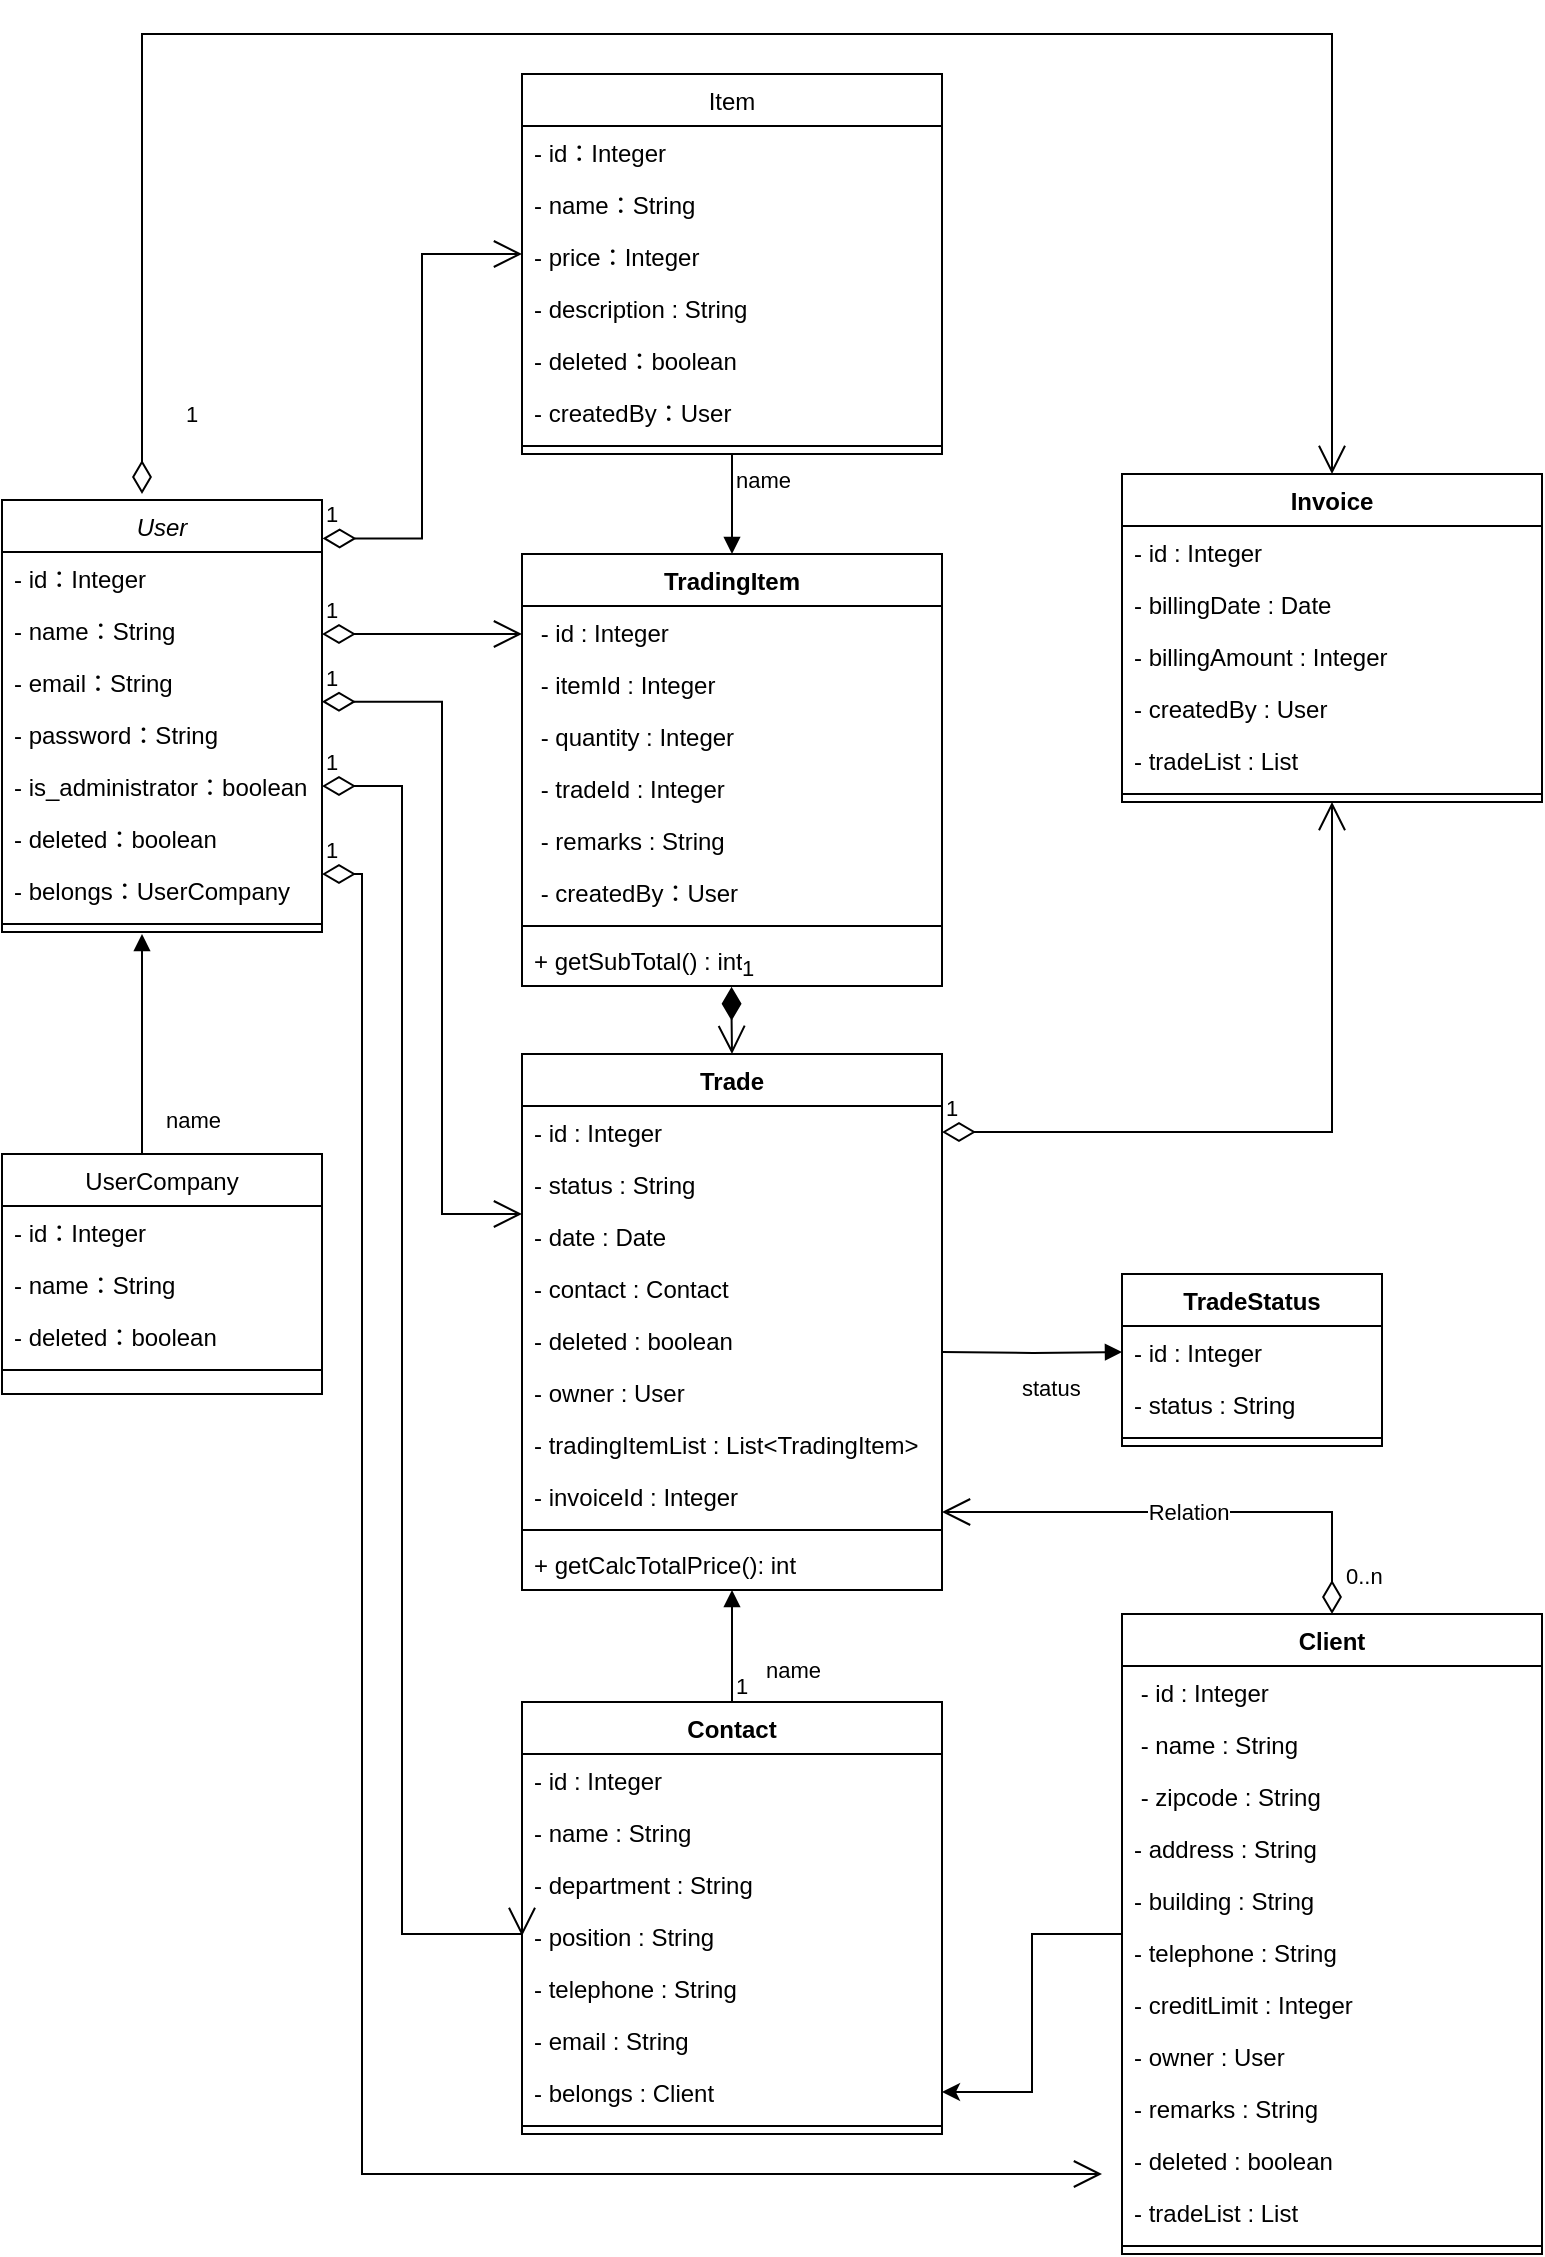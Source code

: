 <mxfile version="15.7.3" type="device"><diagram id="C5RBs43oDa-KdzZeNtuy" name="Page-1"><mxGraphModel dx="449" dy="634" grid="1" gridSize="10" guides="1" tooltips="1" connect="1" arrows="1" fold="1" page="1" pageScale="1" pageWidth="827" pageHeight="1169" math="0" shadow="0"><root><mxCell id="WIyWlLk6GJQsqaUBKTNV-0"/><mxCell id="WIyWlLk6GJQsqaUBKTNV-1" parent="WIyWlLk6GJQsqaUBKTNV-0"/><mxCell id="zkfFHV4jXpPFQw0GAbJ--0" value="User" style="swimlane;fontStyle=2;align=center;verticalAlign=top;childLayout=stackLayout;horizontal=1;startSize=26;horizontalStack=0;resizeParent=1;resizeLast=0;collapsible=1;marginBottom=0;rounded=0;shadow=0;strokeWidth=1;" parent="WIyWlLk6GJQsqaUBKTNV-1" vertex="1"><mxGeometry x="20" y="253" width="160" height="216" as="geometry"><mxRectangle x="230" y="140" width="160" height="26" as="alternateBounds"/></mxGeometry></mxCell><mxCell id="GWP3bNOV9oCHGeP3_DVP-15" value="- id：Integer" style="text;align=left;verticalAlign=top;spacingLeft=4;spacingRight=4;overflow=hidden;rotatable=0;points=[[0,0.5],[1,0.5]];portConstraint=eastwest;" parent="zkfFHV4jXpPFQw0GAbJ--0" vertex="1"><mxGeometry y="26" width="160" height="26" as="geometry"/></mxCell><mxCell id="zkfFHV4jXpPFQw0GAbJ--1" value="- name：String" style="text;align=left;verticalAlign=top;spacingLeft=4;spacingRight=4;overflow=hidden;rotatable=0;points=[[0,0.5],[1,0.5]];portConstraint=eastwest;" parent="zkfFHV4jXpPFQw0GAbJ--0" vertex="1"><mxGeometry y="52" width="160" height="26" as="geometry"/></mxCell><mxCell id="zkfFHV4jXpPFQw0GAbJ--2" value="- email：String" style="text;align=left;verticalAlign=top;spacingLeft=4;spacingRight=4;overflow=hidden;rotatable=0;points=[[0,0.5],[1,0.5]];portConstraint=eastwest;rounded=0;shadow=0;html=0;" parent="zkfFHV4jXpPFQw0GAbJ--0" vertex="1"><mxGeometry y="78" width="160" height="26" as="geometry"/></mxCell><mxCell id="zkfFHV4jXpPFQw0GAbJ--3" value="- password：String" style="text;align=left;verticalAlign=top;spacingLeft=4;spacingRight=4;overflow=hidden;rotatable=0;points=[[0,0.5],[1,0.5]];portConstraint=eastwest;rounded=0;shadow=0;html=0;" parent="zkfFHV4jXpPFQw0GAbJ--0" vertex="1"><mxGeometry y="104" width="160" height="26" as="geometry"/></mxCell><mxCell id="GWP3bNOV9oCHGeP3_DVP-6" value="- is_administrator：boolean" style="text;align=left;verticalAlign=top;spacingLeft=4;spacingRight=4;overflow=hidden;rotatable=0;points=[[0,0.5],[1,0.5]];portConstraint=eastwest;rounded=0;shadow=0;html=0;" parent="zkfFHV4jXpPFQw0GAbJ--0" vertex="1"><mxGeometry y="130" width="160" height="26" as="geometry"/></mxCell><mxCell id="GWP3bNOV9oCHGeP3_DVP-8" value="- deleted：boolean" style="text;align=left;verticalAlign=top;spacingLeft=4;spacingRight=4;overflow=hidden;rotatable=0;points=[[0,0.5],[1,0.5]];portConstraint=eastwest;rounded=0;shadow=0;html=0;" parent="zkfFHV4jXpPFQw0GAbJ--0" vertex="1"><mxGeometry y="156" width="160" height="26" as="geometry"/></mxCell><mxCell id="GWP3bNOV9oCHGeP3_DVP-9" value="- belongs：UserCompany" style="text;align=left;verticalAlign=top;spacingLeft=4;spacingRight=4;overflow=hidden;rotatable=0;points=[[0,0.5],[1,0.5]];portConstraint=eastwest;rounded=0;shadow=0;html=0;" parent="zkfFHV4jXpPFQw0GAbJ--0" vertex="1"><mxGeometry y="182" width="160" height="26" as="geometry"/></mxCell><mxCell id="zkfFHV4jXpPFQw0GAbJ--4" value="" style="line;html=1;strokeWidth=1;align=left;verticalAlign=middle;spacingTop=-1;spacingLeft=3;spacingRight=3;rotatable=0;labelPosition=right;points=[];portConstraint=eastwest;" parent="zkfFHV4jXpPFQw0GAbJ--0" vertex="1"><mxGeometry y="208" width="160" height="8" as="geometry"/></mxCell><mxCell id="zkfFHV4jXpPFQw0GAbJ--6" value="UserCompany" style="swimlane;fontStyle=0;align=center;verticalAlign=top;childLayout=stackLayout;horizontal=1;startSize=26;horizontalStack=0;resizeParent=1;resizeLast=0;collapsible=1;marginBottom=0;rounded=0;shadow=0;strokeWidth=1;" parent="WIyWlLk6GJQsqaUBKTNV-1" vertex="1"><mxGeometry x="20" y="580" width="160" height="120" as="geometry"><mxRectangle x="130" y="380" width="160" height="26" as="alternateBounds"/></mxGeometry></mxCell><mxCell id="zkfFHV4jXpPFQw0GAbJ--7" value="- id：Integer" style="text;align=left;verticalAlign=top;spacingLeft=4;spacingRight=4;overflow=hidden;rotatable=0;points=[[0,0.5],[1,0.5]];portConstraint=eastwest;" parent="zkfFHV4jXpPFQw0GAbJ--6" vertex="1"><mxGeometry y="26" width="160" height="26" as="geometry"/></mxCell><mxCell id="GWP3bNOV9oCHGeP3_DVP-12" value="- name：String" style="text;align=left;verticalAlign=top;spacingLeft=4;spacingRight=4;overflow=hidden;rotatable=0;points=[[0,0.5],[1,0.5]];portConstraint=eastwest;" parent="zkfFHV4jXpPFQw0GAbJ--6" vertex="1"><mxGeometry y="52" width="160" height="26" as="geometry"/></mxCell><mxCell id="zkfFHV4jXpPFQw0GAbJ--8" value="- deleted：boolean" style="text;align=left;verticalAlign=top;spacingLeft=4;spacingRight=4;overflow=hidden;rotatable=0;points=[[0,0.5],[1,0.5]];portConstraint=eastwest;rounded=0;shadow=0;html=0;" parent="zkfFHV4jXpPFQw0GAbJ--6" vertex="1"><mxGeometry y="78" width="160" height="26" as="geometry"/></mxCell><mxCell id="zkfFHV4jXpPFQw0GAbJ--9" value="" style="line;html=1;strokeWidth=1;align=left;verticalAlign=middle;spacingTop=-1;spacingLeft=3;spacingRight=3;rotatable=0;labelPosition=right;points=[];portConstraint=eastwest;" parent="zkfFHV4jXpPFQw0GAbJ--6" vertex="1"><mxGeometry y="104" width="160" height="8" as="geometry"/></mxCell><mxCell id="zkfFHV4jXpPFQw0GAbJ--17" value="Item" style="swimlane;fontStyle=0;align=center;verticalAlign=top;childLayout=stackLayout;horizontal=1;startSize=26;horizontalStack=0;resizeParent=1;resizeLast=0;collapsible=1;marginBottom=0;rounded=0;shadow=0;strokeWidth=1;" parent="WIyWlLk6GJQsqaUBKTNV-1" vertex="1"><mxGeometry x="280" y="40" width="210" height="190" as="geometry"><mxRectangle x="550" y="140" width="160" height="26" as="alternateBounds"/></mxGeometry></mxCell><mxCell id="zkfFHV4jXpPFQw0GAbJ--19" value="- id：Integer" style="text;align=left;verticalAlign=top;spacingLeft=4;spacingRight=4;overflow=hidden;rotatable=0;points=[[0,0.5],[1,0.5]];portConstraint=eastwest;rounded=0;shadow=0;html=0;" parent="zkfFHV4jXpPFQw0GAbJ--17" vertex="1"><mxGeometry y="26" width="210" height="26" as="geometry"/></mxCell><mxCell id="zkfFHV4jXpPFQw0GAbJ--18" value="- name：String" style="text;align=left;verticalAlign=top;spacingLeft=4;spacingRight=4;overflow=hidden;rotatable=0;points=[[0,0.5],[1,0.5]];portConstraint=eastwest;" parent="zkfFHV4jXpPFQw0GAbJ--17" vertex="1"><mxGeometry y="52" width="210" height="26" as="geometry"/></mxCell><mxCell id="zkfFHV4jXpPFQw0GAbJ--20" value="- price：Integer" style="text;align=left;verticalAlign=top;spacingLeft=4;spacingRight=4;overflow=hidden;rotatable=0;points=[[0,0.5],[1,0.5]];portConstraint=eastwest;rounded=0;shadow=0;html=0;" parent="zkfFHV4jXpPFQw0GAbJ--17" vertex="1"><mxGeometry y="78" width="210" height="26" as="geometry"/></mxCell><mxCell id="zkfFHV4jXpPFQw0GAbJ--21" value="- description : String" style="text;align=left;verticalAlign=top;spacingLeft=4;spacingRight=4;overflow=hidden;rotatable=0;points=[[0,0.5],[1,0.5]];portConstraint=eastwest;rounded=0;shadow=0;html=0;" parent="zkfFHV4jXpPFQw0GAbJ--17" vertex="1"><mxGeometry y="104" width="210" height="26" as="geometry"/></mxCell><mxCell id="GWP3bNOV9oCHGeP3_DVP-60" value="- deleted：boolean" style="text;align=left;verticalAlign=top;spacingLeft=4;spacingRight=4;overflow=hidden;rotatable=0;points=[[0,0.5],[1,0.5]];portConstraint=eastwest;rounded=0;shadow=0;html=0;" parent="zkfFHV4jXpPFQw0GAbJ--17" vertex="1"><mxGeometry y="130" width="210" height="26" as="geometry"/></mxCell><mxCell id="zkfFHV4jXpPFQw0GAbJ--22" value="- createdBy：User" style="text;align=left;verticalAlign=top;spacingLeft=4;spacingRight=4;overflow=hidden;rotatable=0;points=[[0,0.5],[1,0.5]];portConstraint=eastwest;rounded=0;shadow=0;html=0;" parent="zkfFHV4jXpPFQw0GAbJ--17" vertex="1"><mxGeometry y="156" width="210" height="26" as="geometry"/></mxCell><mxCell id="zkfFHV4jXpPFQw0GAbJ--23" value="" style="line;html=1;strokeWidth=1;align=left;verticalAlign=middle;spacingTop=-1;spacingLeft=3;spacingRight=3;rotatable=0;labelPosition=right;points=[];portConstraint=eastwest;" parent="zkfFHV4jXpPFQw0GAbJ--17" vertex="1"><mxGeometry y="182" width="210" height="8" as="geometry"/></mxCell><mxCell id="GWP3bNOV9oCHGeP3_DVP-16" value="Trade" style="swimlane;fontStyle=1;align=center;verticalAlign=top;childLayout=stackLayout;horizontal=1;startSize=26;horizontalStack=0;resizeParent=1;resizeParentMax=0;resizeLast=0;collapsible=1;marginBottom=0;" parent="WIyWlLk6GJQsqaUBKTNV-1" vertex="1"><mxGeometry x="280" y="530" width="210" height="268" as="geometry"/></mxCell><mxCell id="GWP3bNOV9oCHGeP3_DVP-17" value="- id : Integer" style="text;strokeColor=none;fillColor=none;align=left;verticalAlign=top;spacingLeft=4;spacingRight=4;overflow=hidden;rotatable=0;points=[[0,0.5],[1,0.5]];portConstraint=eastwest;" parent="GWP3bNOV9oCHGeP3_DVP-16" vertex="1"><mxGeometry y="26" width="210" height="26" as="geometry"/></mxCell><mxCell id="GWP3bNOV9oCHGeP3_DVP-20" value="- status : String" style="text;strokeColor=none;fillColor=none;align=left;verticalAlign=top;spacingLeft=4;spacingRight=4;overflow=hidden;rotatable=0;points=[[0,0.5],[1,0.5]];portConstraint=eastwest;" parent="GWP3bNOV9oCHGeP3_DVP-16" vertex="1"><mxGeometry y="52" width="210" height="26" as="geometry"/></mxCell><mxCell id="GWP3bNOV9oCHGeP3_DVP-30" value="- date : Date" style="text;strokeColor=none;fillColor=none;align=left;verticalAlign=top;spacingLeft=4;spacingRight=4;overflow=hidden;rotatable=0;points=[[0,0.5],[1,0.5]];portConstraint=eastwest;" parent="GWP3bNOV9oCHGeP3_DVP-16" vertex="1"><mxGeometry y="78" width="210" height="26" as="geometry"/></mxCell><mxCell id="GWP3bNOV9oCHGeP3_DVP-21" value="- contact : Contact" style="text;strokeColor=none;fillColor=none;align=left;verticalAlign=top;spacingLeft=4;spacingRight=4;overflow=hidden;rotatable=0;points=[[0,0.5],[1,0.5]];portConstraint=eastwest;" parent="GWP3bNOV9oCHGeP3_DVP-16" vertex="1"><mxGeometry y="104" width="210" height="26" as="geometry"/></mxCell><mxCell id="GWP3bNOV9oCHGeP3_DVP-22" value="- deleted : boolean " style="text;strokeColor=none;fillColor=none;align=left;verticalAlign=top;spacingLeft=4;spacingRight=4;overflow=hidden;rotatable=0;points=[[0,0.5],[1,0.5]];portConstraint=eastwest;" parent="GWP3bNOV9oCHGeP3_DVP-16" vertex="1"><mxGeometry y="130" width="210" height="26" as="geometry"/></mxCell><mxCell id="GWP3bNOV9oCHGeP3_DVP-23" value="- owner : User" style="text;strokeColor=none;fillColor=none;align=left;verticalAlign=top;spacingLeft=4;spacingRight=4;overflow=hidden;rotatable=0;points=[[0,0.5],[1,0.5]];portConstraint=eastwest;" parent="GWP3bNOV9oCHGeP3_DVP-16" vertex="1"><mxGeometry y="156" width="210" height="26" as="geometry"/></mxCell><mxCell id="MZow-2ZQkyLtOKLQgmTT-15" value="- tradingItemList : List&lt;TradingItem&gt;" style="text;strokeColor=none;fillColor=none;align=left;verticalAlign=top;spacingLeft=4;spacingRight=4;overflow=hidden;rotatable=0;points=[[0,0.5],[1,0.5]];portConstraint=eastwest;" parent="GWP3bNOV9oCHGeP3_DVP-16" vertex="1"><mxGeometry y="182" width="210" height="26" as="geometry"/></mxCell><mxCell id="GWP3bNOV9oCHGeP3_DVP-24" value="- invoiceId : Integer" style="text;strokeColor=none;fillColor=none;align=left;verticalAlign=top;spacingLeft=4;spacingRight=4;overflow=hidden;rotatable=0;points=[[0,0.5],[1,0.5]];portConstraint=eastwest;" parent="GWP3bNOV9oCHGeP3_DVP-16" vertex="1"><mxGeometry y="208" width="210" height="26" as="geometry"/></mxCell><mxCell id="GWP3bNOV9oCHGeP3_DVP-18" value="" style="line;strokeWidth=1;fillColor=none;align=left;verticalAlign=middle;spacingTop=-1;spacingLeft=3;spacingRight=3;rotatable=0;labelPosition=right;points=[];portConstraint=eastwest;" parent="GWP3bNOV9oCHGeP3_DVP-16" vertex="1"><mxGeometry y="234" width="210" height="8" as="geometry"/></mxCell><mxCell id="GWP3bNOV9oCHGeP3_DVP-19" value="+ getCalcTotalPrice(): int" style="text;strokeColor=none;fillColor=none;align=left;verticalAlign=top;spacingLeft=4;spacingRight=4;overflow=hidden;rotatable=0;points=[[0,0.5],[1,0.5]];portConstraint=eastwest;" parent="GWP3bNOV9oCHGeP3_DVP-16" vertex="1"><mxGeometry y="242" width="210" height="26" as="geometry"/></mxCell><mxCell id="GWP3bNOV9oCHGeP3_DVP-25" value="TradeStatus" style="swimlane;fontStyle=1;align=center;verticalAlign=top;childLayout=stackLayout;horizontal=1;startSize=26;horizontalStack=0;resizeParent=1;resizeParentMax=0;resizeLast=0;collapsible=1;marginBottom=0;" parent="WIyWlLk6GJQsqaUBKTNV-1" vertex="1"><mxGeometry x="580" y="640" width="130" height="86" as="geometry"/></mxCell><mxCell id="GWP3bNOV9oCHGeP3_DVP-26" value="- id : Integer" style="text;strokeColor=none;fillColor=none;align=left;verticalAlign=top;spacingLeft=4;spacingRight=4;overflow=hidden;rotatable=0;points=[[0,0.5],[1,0.5]];portConstraint=eastwest;" parent="GWP3bNOV9oCHGeP3_DVP-25" vertex="1"><mxGeometry y="26" width="130" height="26" as="geometry"/></mxCell><mxCell id="GWP3bNOV9oCHGeP3_DVP-29" value="- status : String" style="text;strokeColor=none;fillColor=none;align=left;verticalAlign=top;spacingLeft=4;spacingRight=4;overflow=hidden;rotatable=0;points=[[0,0.5],[1,0.5]];portConstraint=eastwest;" parent="GWP3bNOV9oCHGeP3_DVP-25" vertex="1"><mxGeometry y="52" width="130" height="26" as="geometry"/></mxCell><mxCell id="GWP3bNOV9oCHGeP3_DVP-27" value="" style="line;strokeWidth=1;fillColor=none;align=left;verticalAlign=middle;spacingTop=-1;spacingLeft=3;spacingRight=3;rotatable=0;labelPosition=right;points=[];portConstraint=eastwest;" parent="GWP3bNOV9oCHGeP3_DVP-25" vertex="1"><mxGeometry y="78" width="130" height="8" as="geometry"/></mxCell><mxCell id="GWP3bNOV9oCHGeP3_DVP-33" value="TradingItem" style="swimlane;fontStyle=1;align=center;verticalAlign=top;childLayout=stackLayout;horizontal=1;startSize=26;horizontalStack=0;resizeParent=1;resizeParentMax=0;resizeLast=0;collapsible=1;marginBottom=0;" parent="WIyWlLk6GJQsqaUBKTNV-1" vertex="1"><mxGeometry x="280" y="280" width="210" height="216" as="geometry"/></mxCell><mxCell id="GWP3bNOV9oCHGeP3_DVP-34" value=" - id : Integer" style="text;strokeColor=none;fillColor=none;align=left;verticalAlign=top;spacingLeft=4;spacingRight=4;overflow=hidden;rotatable=0;points=[[0,0.5],[1,0.5]];portConstraint=eastwest;" parent="GWP3bNOV9oCHGeP3_DVP-33" vertex="1"><mxGeometry y="26" width="210" height="26" as="geometry"/></mxCell><mxCell id="GWP3bNOV9oCHGeP3_DVP-38" value=" - itemId : Integer" style="text;strokeColor=none;fillColor=none;align=left;verticalAlign=top;spacingLeft=4;spacingRight=4;overflow=hidden;rotatable=0;points=[[0,0.5],[1,0.5]];portConstraint=eastwest;" parent="GWP3bNOV9oCHGeP3_DVP-33" vertex="1"><mxGeometry y="52" width="210" height="26" as="geometry"/></mxCell><mxCell id="GWP3bNOV9oCHGeP3_DVP-39" value=" - quantity : Integer" style="text;strokeColor=none;fillColor=none;align=left;verticalAlign=top;spacingLeft=4;spacingRight=4;overflow=hidden;rotatable=0;points=[[0,0.5],[1,0.5]];portConstraint=eastwest;" parent="GWP3bNOV9oCHGeP3_DVP-33" vertex="1"><mxGeometry y="78" width="210" height="26" as="geometry"/></mxCell><mxCell id="GWP3bNOV9oCHGeP3_DVP-40" value=" - tradeId : Integer" style="text;strokeColor=none;fillColor=none;align=left;verticalAlign=top;spacingLeft=4;spacingRight=4;overflow=hidden;rotatable=0;points=[[0,0.5],[1,0.5]];portConstraint=eastwest;" parent="GWP3bNOV9oCHGeP3_DVP-33" vertex="1"><mxGeometry y="104" width="210" height="26" as="geometry"/></mxCell><mxCell id="GWP3bNOV9oCHGeP3_DVP-41" value=" - remarks : String" style="text;strokeColor=none;fillColor=none;align=left;verticalAlign=top;spacingLeft=4;spacingRight=4;overflow=hidden;rotatable=0;points=[[0,0.5],[1,0.5]];portConstraint=eastwest;" parent="GWP3bNOV9oCHGeP3_DVP-33" vertex="1"><mxGeometry y="130" width="210" height="26" as="geometry"/></mxCell><mxCell id="GWP3bNOV9oCHGeP3_DVP-42" value=" - createdBy：User" style="text;strokeColor=none;fillColor=none;align=left;verticalAlign=top;spacingLeft=4;spacingRight=4;overflow=hidden;rotatable=0;points=[[0,0.5],[1,0.5]];portConstraint=eastwest;" parent="GWP3bNOV9oCHGeP3_DVP-33" vertex="1"><mxGeometry y="156" width="210" height="26" as="geometry"/></mxCell><mxCell id="GWP3bNOV9oCHGeP3_DVP-35" value="" style="line;strokeWidth=1;fillColor=none;align=left;verticalAlign=middle;spacingTop=-1;spacingLeft=3;spacingRight=3;rotatable=0;labelPosition=right;points=[];portConstraint=eastwest;" parent="GWP3bNOV9oCHGeP3_DVP-33" vertex="1"><mxGeometry y="182" width="210" height="8" as="geometry"/></mxCell><mxCell id="GWP3bNOV9oCHGeP3_DVP-36" value="+ getSubTotal() : int" style="text;strokeColor=none;fillColor=none;align=left;verticalAlign=top;spacingLeft=4;spacingRight=4;overflow=hidden;rotatable=0;points=[[0,0.5],[1,0.5]];portConstraint=eastwest;" parent="GWP3bNOV9oCHGeP3_DVP-33" vertex="1"><mxGeometry y="190" width="210" height="26" as="geometry"/></mxCell><mxCell id="GWP3bNOV9oCHGeP3_DVP-74" style="edgeStyle=orthogonalEdgeStyle;rounded=0;orthogonalLoop=1;jettySize=auto;html=1;exitX=0;exitY=0.5;exitDx=0;exitDy=0;" parent="WIyWlLk6GJQsqaUBKTNV-1" source="GWP3bNOV9oCHGeP3_DVP-46" target="GWP3bNOV9oCHGeP3_DVP-70" edge="1"><mxGeometry relative="1" as="geometry"/></mxCell><mxCell id="GWP3bNOV9oCHGeP3_DVP-46" value="Client" style="swimlane;fontStyle=1;align=center;verticalAlign=top;childLayout=stackLayout;horizontal=1;startSize=26;horizontalStack=0;resizeParent=1;resizeParentMax=0;resizeLast=0;collapsible=1;marginBottom=0;" parent="WIyWlLk6GJQsqaUBKTNV-1" vertex="1"><mxGeometry x="580" y="810" width="210" height="320" as="geometry"/></mxCell><mxCell id="GWP3bNOV9oCHGeP3_DVP-47" value=" - id : Integer" style="text;strokeColor=none;fillColor=none;align=left;verticalAlign=top;spacingLeft=4;spacingRight=4;overflow=hidden;rotatable=0;points=[[0,0.5],[1,0.5]];portConstraint=eastwest;" parent="GWP3bNOV9oCHGeP3_DVP-46" vertex="1"><mxGeometry y="26" width="210" height="26" as="geometry"/></mxCell><mxCell id="GWP3bNOV9oCHGeP3_DVP-50" value=" - name : String" style="text;strokeColor=none;fillColor=none;align=left;verticalAlign=top;spacingLeft=4;spacingRight=4;overflow=hidden;rotatable=0;points=[[0,0.5],[1,0.5]];portConstraint=eastwest;" parent="GWP3bNOV9oCHGeP3_DVP-46" vertex="1"><mxGeometry y="52" width="210" height="26" as="geometry"/></mxCell><mxCell id="GWP3bNOV9oCHGeP3_DVP-53" value=" - zipcode : String" style="text;strokeColor=none;fillColor=none;align=left;verticalAlign=top;spacingLeft=4;spacingRight=4;overflow=hidden;rotatable=0;points=[[0,0.5],[1,0.5]];portConstraint=eastwest;" parent="GWP3bNOV9oCHGeP3_DVP-46" vertex="1"><mxGeometry y="78" width="210" height="26" as="geometry"/></mxCell><mxCell id="GWP3bNOV9oCHGeP3_DVP-52" value="- address : String" style="text;strokeColor=none;fillColor=none;align=left;verticalAlign=top;spacingLeft=4;spacingRight=4;overflow=hidden;rotatable=0;points=[[0,0.5],[1,0.5]];portConstraint=eastwest;" parent="GWP3bNOV9oCHGeP3_DVP-46" vertex="1"><mxGeometry y="104" width="210" height="26" as="geometry"/></mxCell><mxCell id="GWP3bNOV9oCHGeP3_DVP-54" value="- building : String" style="text;strokeColor=none;fillColor=none;align=left;verticalAlign=top;spacingLeft=4;spacingRight=4;overflow=hidden;rotatable=0;points=[[0,0.5],[1,0.5]];portConstraint=eastwest;" parent="GWP3bNOV9oCHGeP3_DVP-46" vertex="1"><mxGeometry y="130" width="210" height="26" as="geometry"/></mxCell><mxCell id="GWP3bNOV9oCHGeP3_DVP-55" value="- telephone : String" style="text;strokeColor=none;fillColor=none;align=left;verticalAlign=top;spacingLeft=4;spacingRight=4;overflow=hidden;rotatable=0;points=[[0,0.5],[1,0.5]];portConstraint=eastwest;" parent="GWP3bNOV9oCHGeP3_DVP-46" vertex="1"><mxGeometry y="156" width="210" height="26" as="geometry"/></mxCell><mxCell id="GWP3bNOV9oCHGeP3_DVP-56" value="- creditLimit : Integer" style="text;strokeColor=none;fillColor=none;align=left;verticalAlign=top;spacingLeft=4;spacingRight=4;overflow=hidden;rotatable=0;points=[[0,0.5],[1,0.5]];portConstraint=eastwest;" parent="GWP3bNOV9oCHGeP3_DVP-46" vertex="1"><mxGeometry y="182" width="210" height="26" as="geometry"/></mxCell><mxCell id="GWP3bNOV9oCHGeP3_DVP-57" value="- owner : User" style="text;strokeColor=none;fillColor=none;align=left;verticalAlign=top;spacingLeft=4;spacingRight=4;overflow=hidden;rotatable=0;points=[[0,0.5],[1,0.5]];portConstraint=eastwest;" parent="GWP3bNOV9oCHGeP3_DVP-46" vertex="1"><mxGeometry y="208" width="210" height="26" as="geometry"/></mxCell><mxCell id="GWP3bNOV9oCHGeP3_DVP-58" value="- remarks : String" style="text;strokeColor=none;fillColor=none;align=left;verticalAlign=top;spacingLeft=4;spacingRight=4;overflow=hidden;rotatable=0;points=[[0,0.5],[1,0.5]];portConstraint=eastwest;" parent="GWP3bNOV9oCHGeP3_DVP-46" vertex="1"><mxGeometry y="234" width="210" height="26" as="geometry"/></mxCell><mxCell id="GWP3bNOV9oCHGeP3_DVP-76" value="- deleted : boolean" style="text;strokeColor=none;fillColor=none;align=left;verticalAlign=top;spacingLeft=4;spacingRight=4;overflow=hidden;rotatable=0;points=[[0,0.5],[1,0.5]];portConstraint=eastwest;" parent="GWP3bNOV9oCHGeP3_DVP-46" vertex="1"><mxGeometry y="260" width="210" height="26" as="geometry"/></mxCell><mxCell id="GWP3bNOV9oCHGeP3_DVP-59" value="- tradeList : List" style="text;strokeColor=none;fillColor=none;align=left;verticalAlign=top;spacingLeft=4;spacingRight=4;overflow=hidden;rotatable=0;points=[[0,0.5],[1,0.5]];portConstraint=eastwest;" parent="GWP3bNOV9oCHGeP3_DVP-46" vertex="1"><mxGeometry y="286" width="210" height="26" as="geometry"/></mxCell><mxCell id="GWP3bNOV9oCHGeP3_DVP-48" value="" style="line;strokeWidth=1;fillColor=none;align=left;verticalAlign=middle;spacingTop=-1;spacingLeft=3;spacingRight=3;rotatable=0;labelPosition=right;points=[];portConstraint=eastwest;" parent="GWP3bNOV9oCHGeP3_DVP-46" vertex="1"><mxGeometry y="312" width="210" height="8" as="geometry"/></mxCell><mxCell id="GWP3bNOV9oCHGeP3_DVP-61" value="Contact" style="swimlane;fontStyle=1;align=center;verticalAlign=top;childLayout=stackLayout;horizontal=1;startSize=26;horizontalStack=0;resizeParent=1;resizeParentMax=0;resizeLast=0;collapsible=1;marginBottom=0;" parent="WIyWlLk6GJQsqaUBKTNV-1" vertex="1"><mxGeometry x="280" y="854" width="210" height="216" as="geometry"/></mxCell><mxCell id="GWP3bNOV9oCHGeP3_DVP-67" value="- id : Integer" style="text;strokeColor=none;fillColor=none;align=left;verticalAlign=top;spacingLeft=4;spacingRight=4;overflow=hidden;rotatable=0;points=[[0,0.5],[1,0.5]];portConstraint=eastwest;" parent="GWP3bNOV9oCHGeP3_DVP-61" vertex="1"><mxGeometry y="26" width="210" height="26" as="geometry"/></mxCell><mxCell id="GWP3bNOV9oCHGeP3_DVP-62" value="- name : String" style="text;strokeColor=none;fillColor=none;align=left;verticalAlign=top;spacingLeft=4;spacingRight=4;overflow=hidden;rotatable=0;points=[[0,0.5],[1,0.5]];portConstraint=eastwest;" parent="GWP3bNOV9oCHGeP3_DVP-61" vertex="1"><mxGeometry y="52" width="210" height="26" as="geometry"/></mxCell><mxCell id="GWP3bNOV9oCHGeP3_DVP-69" value="- department : String" style="text;strokeColor=none;fillColor=none;align=left;verticalAlign=top;spacingLeft=4;spacingRight=4;overflow=hidden;rotatable=0;points=[[0,0.5],[1,0.5]];portConstraint=eastwest;" parent="GWP3bNOV9oCHGeP3_DVP-61" vertex="1"><mxGeometry y="78" width="210" height="26" as="geometry"/></mxCell><mxCell id="GWP3bNOV9oCHGeP3_DVP-71" value="- position : String" style="text;strokeColor=none;fillColor=none;align=left;verticalAlign=top;spacingLeft=4;spacingRight=4;overflow=hidden;rotatable=0;points=[[0,0.5],[1,0.5]];portConstraint=eastwest;" parent="GWP3bNOV9oCHGeP3_DVP-61" vertex="1"><mxGeometry y="104" width="210" height="26" as="geometry"/></mxCell><mxCell id="GWP3bNOV9oCHGeP3_DVP-72" value="- telephone : String" style="text;strokeColor=none;fillColor=none;align=left;verticalAlign=top;spacingLeft=4;spacingRight=4;overflow=hidden;rotatable=0;points=[[0,0.5],[1,0.5]];portConstraint=eastwest;" parent="GWP3bNOV9oCHGeP3_DVP-61" vertex="1"><mxGeometry y="130" width="210" height="26" as="geometry"/></mxCell><mxCell id="GWP3bNOV9oCHGeP3_DVP-73" value="- email : String" style="text;strokeColor=none;fillColor=none;align=left;verticalAlign=top;spacingLeft=4;spacingRight=4;overflow=hidden;rotatable=0;points=[[0,0.5],[1,0.5]];portConstraint=eastwest;" parent="GWP3bNOV9oCHGeP3_DVP-61" vertex="1"><mxGeometry y="156" width="210" height="26" as="geometry"/></mxCell><mxCell id="GWP3bNOV9oCHGeP3_DVP-70" value="- belongs : Client  " style="text;strokeColor=none;fillColor=none;align=left;verticalAlign=top;spacingLeft=4;spacingRight=4;overflow=hidden;rotatable=0;points=[[0,0.5],[1,0.5]];portConstraint=eastwest;" parent="GWP3bNOV9oCHGeP3_DVP-61" vertex="1"><mxGeometry y="182" width="210" height="26" as="geometry"/></mxCell><mxCell id="GWP3bNOV9oCHGeP3_DVP-63" value="" style="line;strokeWidth=1;fillColor=none;align=left;verticalAlign=middle;spacingTop=-1;spacingLeft=3;spacingRight=3;rotatable=0;labelPosition=right;points=[];portConstraint=eastwest;" parent="GWP3bNOV9oCHGeP3_DVP-61" vertex="1"><mxGeometry y="208" width="210" height="8" as="geometry"/></mxCell><mxCell id="GWP3bNOV9oCHGeP3_DVP-77" value="Relation" style="endArrow=open;html=1;endSize=12;startArrow=diamondThin;startSize=14;startFill=0;edgeStyle=orthogonalEdgeStyle;rounded=0;exitX=0.5;exitY=0;exitDx=0;exitDy=0;" parent="WIyWlLk6GJQsqaUBKTNV-1" source="GWP3bNOV9oCHGeP3_DVP-46" edge="1"><mxGeometry relative="1" as="geometry"><mxPoint x="490" y="680" as="sourcePoint"/><mxPoint x="490" y="759" as="targetPoint"/><Array as="points"><mxPoint x="685" y="759"/></Array></mxGeometry></mxCell><mxCell id="GWP3bNOV9oCHGeP3_DVP-78" value="0..n" style="edgeLabel;resizable=0;html=1;align=left;verticalAlign=top;" parent="GWP3bNOV9oCHGeP3_DVP-77" connectable="0" vertex="1"><mxGeometry x="-1" relative="1" as="geometry"><mxPoint x="5" y="-32" as="offset"/></mxGeometry></mxCell><mxCell id="GWP3bNOV9oCHGeP3_DVP-82" value="status" style="endArrow=block;endFill=1;html=1;edgeStyle=orthogonalEdgeStyle;align=left;verticalAlign=top;rounded=0;entryX=0;entryY=0.5;entryDx=0;entryDy=0;exitX=1;exitY=0.5;exitDx=0;exitDy=0;" parent="WIyWlLk6GJQsqaUBKTNV-1" target="GWP3bNOV9oCHGeP3_DVP-26" edge="1"><mxGeometry x="-0.379" y="-25" relative="1" as="geometry"><mxPoint x="490" y="679" as="sourcePoint"/><mxPoint x="640" y="690" as="targetPoint"/><mxPoint x="10" y="-20" as="offset"/></mxGeometry></mxCell><mxCell id="GWP3bNOV9oCHGeP3_DVP-89" value="1" style="endArrow=open;html=1;endSize=12;startArrow=diamondThin;startSize=14;startFill=0;edgeStyle=orthogonalEdgeStyle;align=left;verticalAlign=bottom;rounded=0;exitX=1.002;exitY=0.089;exitDx=0;exitDy=0;exitPerimeter=0;" parent="WIyWlLk6GJQsqaUBKTNV-1" source="zkfFHV4jXpPFQw0GAbJ--0" edge="1"><mxGeometry x="-1" y="3" relative="1" as="geometry"><mxPoint x="110" y="130" as="sourcePoint"/><mxPoint x="280" y="130" as="targetPoint"/><Array as="points"><mxPoint x="230" y="272"/><mxPoint x="230" y="130"/></Array></mxGeometry></mxCell><mxCell id="GWP3bNOV9oCHGeP3_DVP-90" value="1" style="endArrow=open;html=1;endSize=12;startArrow=diamondThin;startSize=14;startFill=0;edgeStyle=orthogonalEdgeStyle;align=left;verticalAlign=bottom;rounded=0;" parent="WIyWlLk6GJQsqaUBKTNV-1" edge="1"><mxGeometry x="-1" y="3" relative="1" as="geometry"><mxPoint x="180" y="320" as="sourcePoint"/><mxPoint x="280" y="320" as="targetPoint"/></mxGeometry></mxCell><mxCell id="GWP3bNOV9oCHGeP3_DVP-91" value="1" style="endArrow=open;html=1;endSize=12;startArrow=diamondThin;startSize=14;startFill=0;edgeStyle=orthogonalEdgeStyle;align=left;verticalAlign=bottom;rounded=0;exitX=1;exitY=0.879;exitDx=0;exitDy=0;exitPerimeter=0;" parent="WIyWlLk6GJQsqaUBKTNV-1" source="zkfFHV4jXpPFQw0GAbJ--2" edge="1"><mxGeometry x="-1" y="3" relative="1" as="geometry"><mxPoint x="180.0" y="395.224" as="sourcePoint"/><mxPoint x="280" y="610" as="targetPoint"/><Array as="points"><mxPoint x="240" y="354"/><mxPoint x="240" y="610"/></Array></mxGeometry></mxCell><mxCell id="GWP3bNOV9oCHGeP3_DVP-92" value="1" style="endArrow=open;html=1;endSize=12;startArrow=diamondThin;startSize=14;startFill=0;edgeStyle=orthogonalEdgeStyle;align=left;verticalAlign=bottom;rounded=0;exitX=1;exitY=0.5;exitDx=0;exitDy=0;entryX=0;entryY=0.5;entryDx=0;entryDy=0;" parent="WIyWlLk6GJQsqaUBKTNV-1" source="GWP3bNOV9oCHGeP3_DVP-6" target="GWP3bNOV9oCHGeP3_DVP-71" edge="1"><mxGeometry x="-1" y="3" relative="1" as="geometry"><mxPoint x="180" y="450.044" as="sourcePoint"/><mxPoint x="280" y="880" as="targetPoint"/><Array as="points"><mxPoint x="220" y="396"/><mxPoint x="220" y="970"/><mxPoint x="280" y="970"/></Array></mxGeometry></mxCell><mxCell id="GWP3bNOV9oCHGeP3_DVP-95" value="name" style="endArrow=block;endFill=1;html=1;edgeStyle=orthogonalEdgeStyle;align=left;verticalAlign=top;rounded=0;" parent="WIyWlLk6GJQsqaUBKTNV-1" edge="1"><mxGeometry x="-0.455" y="-10" relative="1" as="geometry"><mxPoint x="90" y="580" as="sourcePoint"/><mxPoint x="90" y="470" as="targetPoint"/><mxPoint as="offset"/></mxGeometry></mxCell><mxCell id="MZow-2ZQkyLtOKLQgmTT-0" value="name" style="endArrow=block;endFill=1;html=1;edgeStyle=orthogonalEdgeStyle;align=left;verticalAlign=top;rounded=0;exitX=0.5;exitY=0;exitDx=0;exitDy=0;entryX=0.5;entryY=1;entryDx=0;entryDy=0;" parent="WIyWlLk6GJQsqaUBKTNV-1" source="GWP3bNOV9oCHGeP3_DVP-61" edge="1" target="GWP3bNOV9oCHGeP3_DVP-16"><mxGeometry x="0.062" y="-15" relative="1" as="geometry"><mxPoint x="240" y="670" as="sourcePoint"/><mxPoint x="385" y="790" as="targetPoint"/><mxPoint as="offset"/></mxGeometry></mxCell><mxCell id="MZow-2ZQkyLtOKLQgmTT-1" value="1" style="edgeLabel;resizable=0;html=1;align=left;verticalAlign=bottom;" parent="MZow-2ZQkyLtOKLQgmTT-0" connectable="0" vertex="1"><mxGeometry x="-1" relative="1" as="geometry"/></mxCell><mxCell id="MZow-2ZQkyLtOKLQgmTT-4" value="name" style="endArrow=block;endFill=1;html=1;edgeStyle=orthogonalEdgeStyle;align=left;verticalAlign=top;rounded=0;exitX=0.5;exitY=1;exitDx=0;exitDy=0;entryX=0.5;entryY=0;entryDx=0;entryDy=0;" parent="WIyWlLk6GJQsqaUBKTNV-1" source="zkfFHV4jXpPFQw0GAbJ--17" target="GWP3bNOV9oCHGeP3_DVP-33" edge="1"><mxGeometry x="-1" relative="1" as="geometry"><mxPoint x="240" y="740" as="sourcePoint"/><mxPoint x="400" y="740" as="targetPoint"/><Array as="points"><mxPoint x="385" y="240"/><mxPoint x="385" y="240"/></Array></mxGeometry></mxCell><mxCell id="MZow-2ZQkyLtOKLQgmTT-6" value="1" style="endArrow=open;html=1;endSize=12;startArrow=diamondThin;startSize=14;startFill=1;edgeStyle=orthogonalEdgeStyle;align=left;verticalAlign=bottom;rounded=0;entryX=0.5;entryY=0;entryDx=0;entryDy=0;exitX=0.499;exitY=1.015;exitDx=0;exitDy=0;exitPerimeter=0;" parent="WIyWlLk6GJQsqaUBKTNV-1" source="GWP3bNOV9oCHGeP3_DVP-36" target="GWP3bNOV9oCHGeP3_DVP-16" edge="1"><mxGeometry x="-1" y="3" relative="1" as="geometry"><mxPoint x="385" y="500" as="sourcePoint"/><mxPoint x="360" y="510" as="targetPoint"/></mxGeometry></mxCell><mxCell id="MZow-2ZQkyLtOKLQgmTT-7" value="Invoice" style="swimlane;fontStyle=1;align=center;verticalAlign=top;childLayout=stackLayout;horizontal=1;startSize=26;horizontalStack=0;resizeParent=1;resizeParentMax=0;resizeLast=0;collapsible=1;marginBottom=0;" parent="WIyWlLk6GJQsqaUBKTNV-1" vertex="1"><mxGeometry x="580" y="240" width="210" height="164" as="geometry"/></mxCell><mxCell id="MZow-2ZQkyLtOKLQgmTT-11" value="- id : Integer" style="text;strokeColor=none;fillColor=none;align=left;verticalAlign=top;spacingLeft=4;spacingRight=4;overflow=hidden;rotatable=0;points=[[0,0.5],[1,0.5]];portConstraint=eastwest;" parent="MZow-2ZQkyLtOKLQgmTT-7" vertex="1"><mxGeometry y="26" width="210" height="26" as="geometry"/></mxCell><mxCell id="MZow-2ZQkyLtOKLQgmTT-12" value="- billingDate : Date" style="text;strokeColor=none;fillColor=none;align=left;verticalAlign=top;spacingLeft=4;spacingRight=4;overflow=hidden;rotatable=0;points=[[0,0.5],[1,0.5]];portConstraint=eastwest;" parent="MZow-2ZQkyLtOKLQgmTT-7" vertex="1"><mxGeometry y="52" width="210" height="26" as="geometry"/></mxCell><mxCell id="MZow-2ZQkyLtOKLQgmTT-13" value="- billingAmount : Integer" style="text;strokeColor=none;fillColor=none;align=left;verticalAlign=top;spacingLeft=4;spacingRight=4;overflow=hidden;rotatable=0;points=[[0,0.5],[1,0.5]];portConstraint=eastwest;" parent="MZow-2ZQkyLtOKLQgmTT-7" vertex="1"><mxGeometry y="78" width="210" height="26" as="geometry"/></mxCell><mxCell id="MZow-2ZQkyLtOKLQgmTT-14" value="- createdBy : User" style="text;strokeColor=none;fillColor=none;align=left;verticalAlign=top;spacingLeft=4;spacingRight=4;overflow=hidden;rotatable=0;points=[[0,0.5],[1,0.5]];portConstraint=eastwest;" parent="MZow-2ZQkyLtOKLQgmTT-7" vertex="1"><mxGeometry y="104" width="210" height="26" as="geometry"/></mxCell><mxCell id="MZow-2ZQkyLtOKLQgmTT-8" value="- tradeList : List" style="text;strokeColor=none;fillColor=none;align=left;verticalAlign=top;spacingLeft=4;spacingRight=4;overflow=hidden;rotatable=0;points=[[0,0.5],[1,0.5]];portConstraint=eastwest;" parent="MZow-2ZQkyLtOKLQgmTT-7" vertex="1"><mxGeometry y="130" width="210" height="26" as="geometry"/></mxCell><mxCell id="MZow-2ZQkyLtOKLQgmTT-9" value="" style="line;strokeWidth=1;fillColor=none;align=left;verticalAlign=middle;spacingTop=-1;spacingLeft=3;spacingRight=3;rotatable=0;labelPosition=right;points=[];portConstraint=eastwest;" parent="MZow-2ZQkyLtOKLQgmTT-7" vertex="1"><mxGeometry y="156" width="210" height="8" as="geometry"/></mxCell><mxCell id="MZow-2ZQkyLtOKLQgmTT-16" value="1" style="endArrow=open;html=1;endSize=12;startArrow=diamondThin;startSize=14;startFill=0;edgeStyle=orthogonalEdgeStyle;align=left;verticalAlign=bottom;rounded=0;entryX=0.5;entryY=1;entryDx=0;entryDy=0;exitX=1;exitY=0.5;exitDx=0;exitDy=0;" parent="WIyWlLk6GJQsqaUBKTNV-1" source="GWP3bNOV9oCHGeP3_DVP-17" target="MZow-2ZQkyLtOKLQgmTT-7" edge="1"><mxGeometry x="-1" y="3" relative="1" as="geometry"><mxPoint x="400" y="420" as="sourcePoint"/><mxPoint x="560" y="420" as="targetPoint"/></mxGeometry></mxCell><mxCell id="MZow-2ZQkyLtOKLQgmTT-17" value="1" style="endArrow=open;html=1;endSize=12;startArrow=diamondThin;startSize=14;startFill=0;edgeStyle=orthogonalEdgeStyle;align=left;verticalAlign=bottom;rounded=0;entryX=0.5;entryY=0;entryDx=0;entryDy=0;" parent="WIyWlLk6GJQsqaUBKTNV-1" target="MZow-2ZQkyLtOKLQgmTT-7" edge="1"><mxGeometry x="-0.943" y="-20" relative="1" as="geometry"><mxPoint x="90" y="250" as="sourcePoint"/><mxPoint x="180" y="60" as="targetPoint"/><Array as="points"><mxPoint x="90" y="20"/><mxPoint x="685" y="20"/></Array><mxPoint y="-1" as="offset"/></mxGeometry></mxCell><mxCell id="MZow-2ZQkyLtOKLQgmTT-18" value="1" style="endArrow=open;html=1;endSize=12;startArrow=diamondThin;startSize=14;startFill=0;edgeStyle=orthogonalEdgeStyle;align=left;verticalAlign=bottom;rounded=0;exitX=1;exitY=0.5;exitDx=0;exitDy=0;" parent="WIyWlLk6GJQsqaUBKTNV-1" edge="1"><mxGeometry x="-1" y="3" relative="1" as="geometry"><mxPoint x="180" y="440" as="sourcePoint"/><mxPoint x="570" y="1090" as="targetPoint"/><Array as="points"><mxPoint x="200" y="440"/><mxPoint x="200" y="1090"/><mxPoint x="280" y="1090"/></Array></mxGeometry></mxCell></root></mxGraphModel></diagram></mxfile>